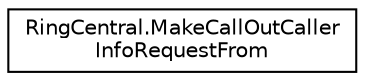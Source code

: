 digraph "Graphical Class Hierarchy"
{
 // LATEX_PDF_SIZE
  edge [fontname="Helvetica",fontsize="10",labelfontname="Helvetica",labelfontsize="10"];
  node [fontname="Helvetica",fontsize="10",shape=record];
  rankdir="LR";
  Node0 [label="RingCentral.MakeCallOutCaller\lInfoRequestFrom",height=0.2,width=0.4,color="black", fillcolor="white", style="filled",URL="$classRingCentral_1_1MakeCallOutCallerInfoRequestFrom.html",tooltip="Instance id of the caller. It corresponds to the 1st leg of the CallOut call."];
}
